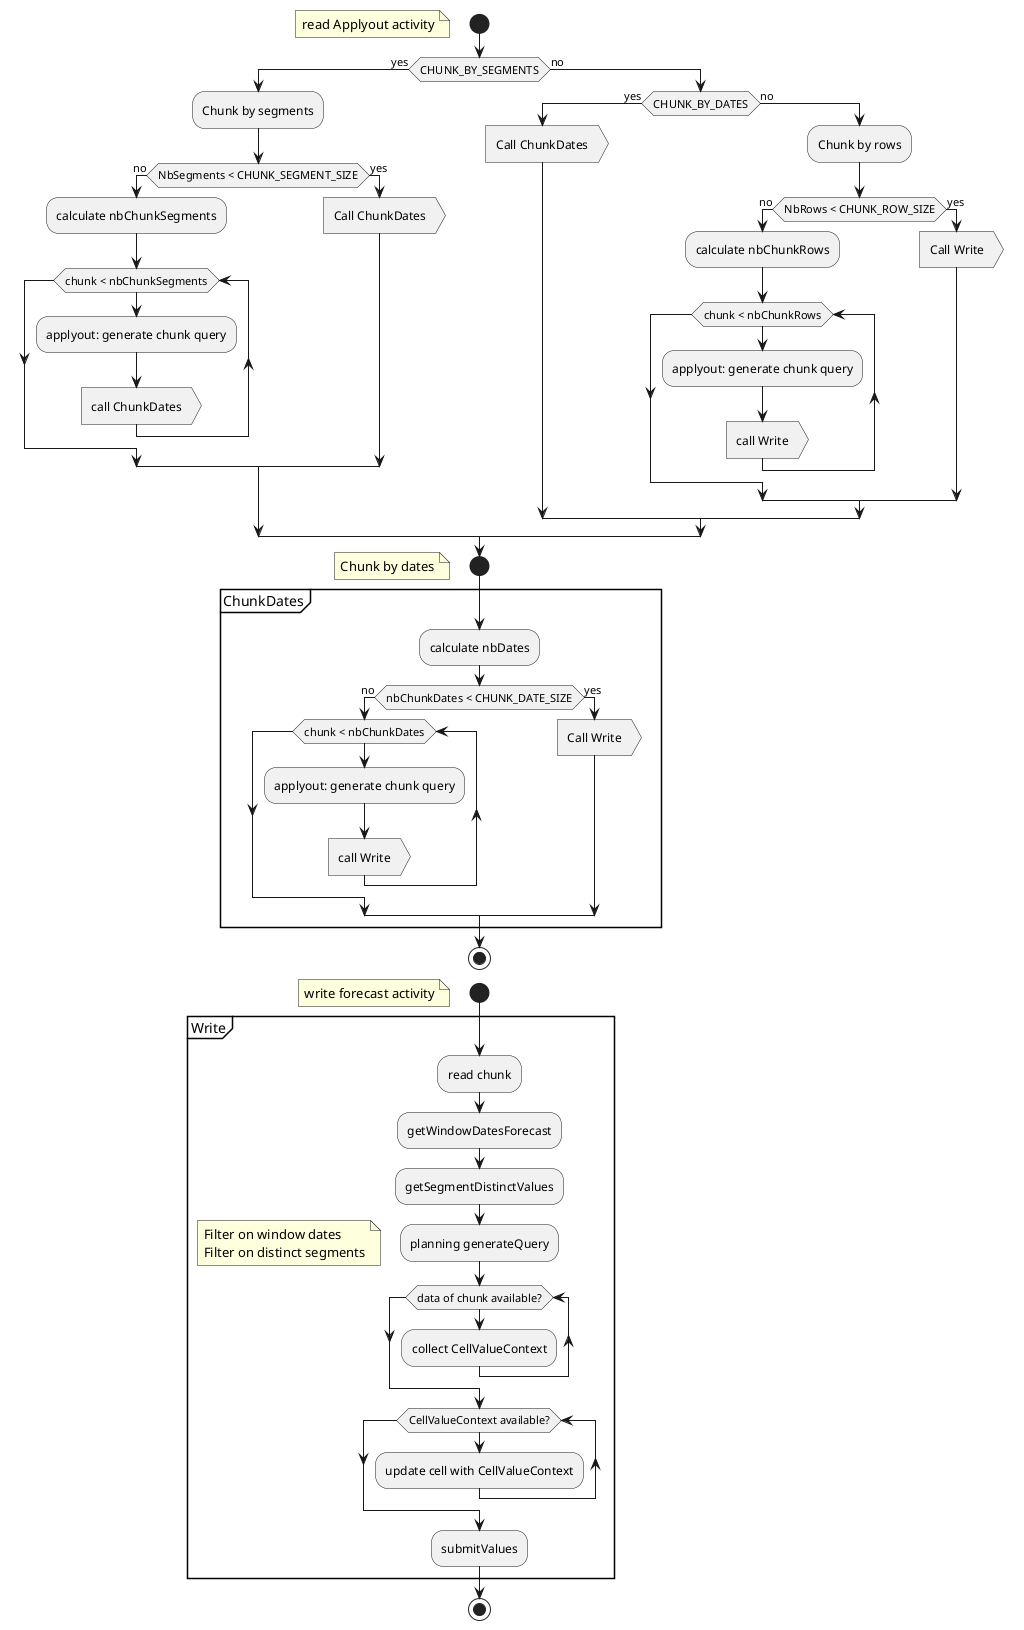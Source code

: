 @startuml
skinparam ConditionEndStyle hline
start
floating note left: read Applyout activity

if (CHUNK_BY_SEGMENTS) then (yes)
  :Chunk by segments;
  if (NbSegments < CHUNK_SEGMENT_SIZE) then (no)
    :calculate nbChunkSegments;
    while (chunk < nbChunkSegments)
      :applyout: generate chunk query;
      :call ChunkDates>
    endwhile
  else (yes)
    :Call ChunkDates>
  endif
else (no)
  if (CHUNK_BY_DATES) then (yes)
    :Call ChunkDates>
  else (no)
    :Chunk by rows;
    if (NbRows < CHUNK_ROW_SIZE) then (no)
      :calculate nbChunkRows;
      while (chunk < nbChunkRows)
        :applyout: generate chunk query;
        :call Write>
      endwhile
    else (yes)
      :Call Write>
    endif
  endif
endif

start
floating note left: Chunk by dates
partition ChunkDates {
  :calculate nbDates;
  if (nbChunkDates < CHUNK_DATE_SIZE) then (no)
    while (chunk < nbChunkDates)
      :applyout: generate chunk query;
      :call Write>
    endwhile
  else (yes)
    :Call Write>
  endif
}
stop

start
floating note left: write forecast activity
partition Write {
  :read chunk;
  :getWindowDatesForecast;
  :getSegmentDistinctValues;
  :planning generateQuery;
  floating note left:Filter on window dates\nFilter on distinct segments
  while (data of chunk available?)
    :collect CellValueContext;
  endwhile

  while (CellValueContext available?)
    :update cell with CellValueContext;
  endwhile
  :submitValues;


}
stop


@enduml
